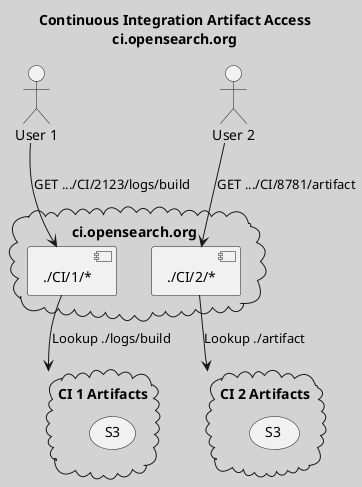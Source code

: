 @startuml
skinparam backgroundColor lightgrey
title
Continuous Integration Artifact Access
ci.opensearch.org
endtitle

cloud "ci.opensearch.org" as cdn {
  [./CI/1/*] as c1link
  [./CI/2/*] as c2link
}

cloud "CI 1 Artifacts" as ci1 {
	(S3)
}
cloud "CI 2 Artifacts" as ci2 {
	(S3 )
}


:User 1: -down-> c1link: GET .../CI/2123/logs/build
c1link -down-> ci1: Lookup ./logs/build

:User 2: -down-> c2link: GET .../CI/8781/artifact
c2link -down-> ci2: Lookup ./artifact

@enduml